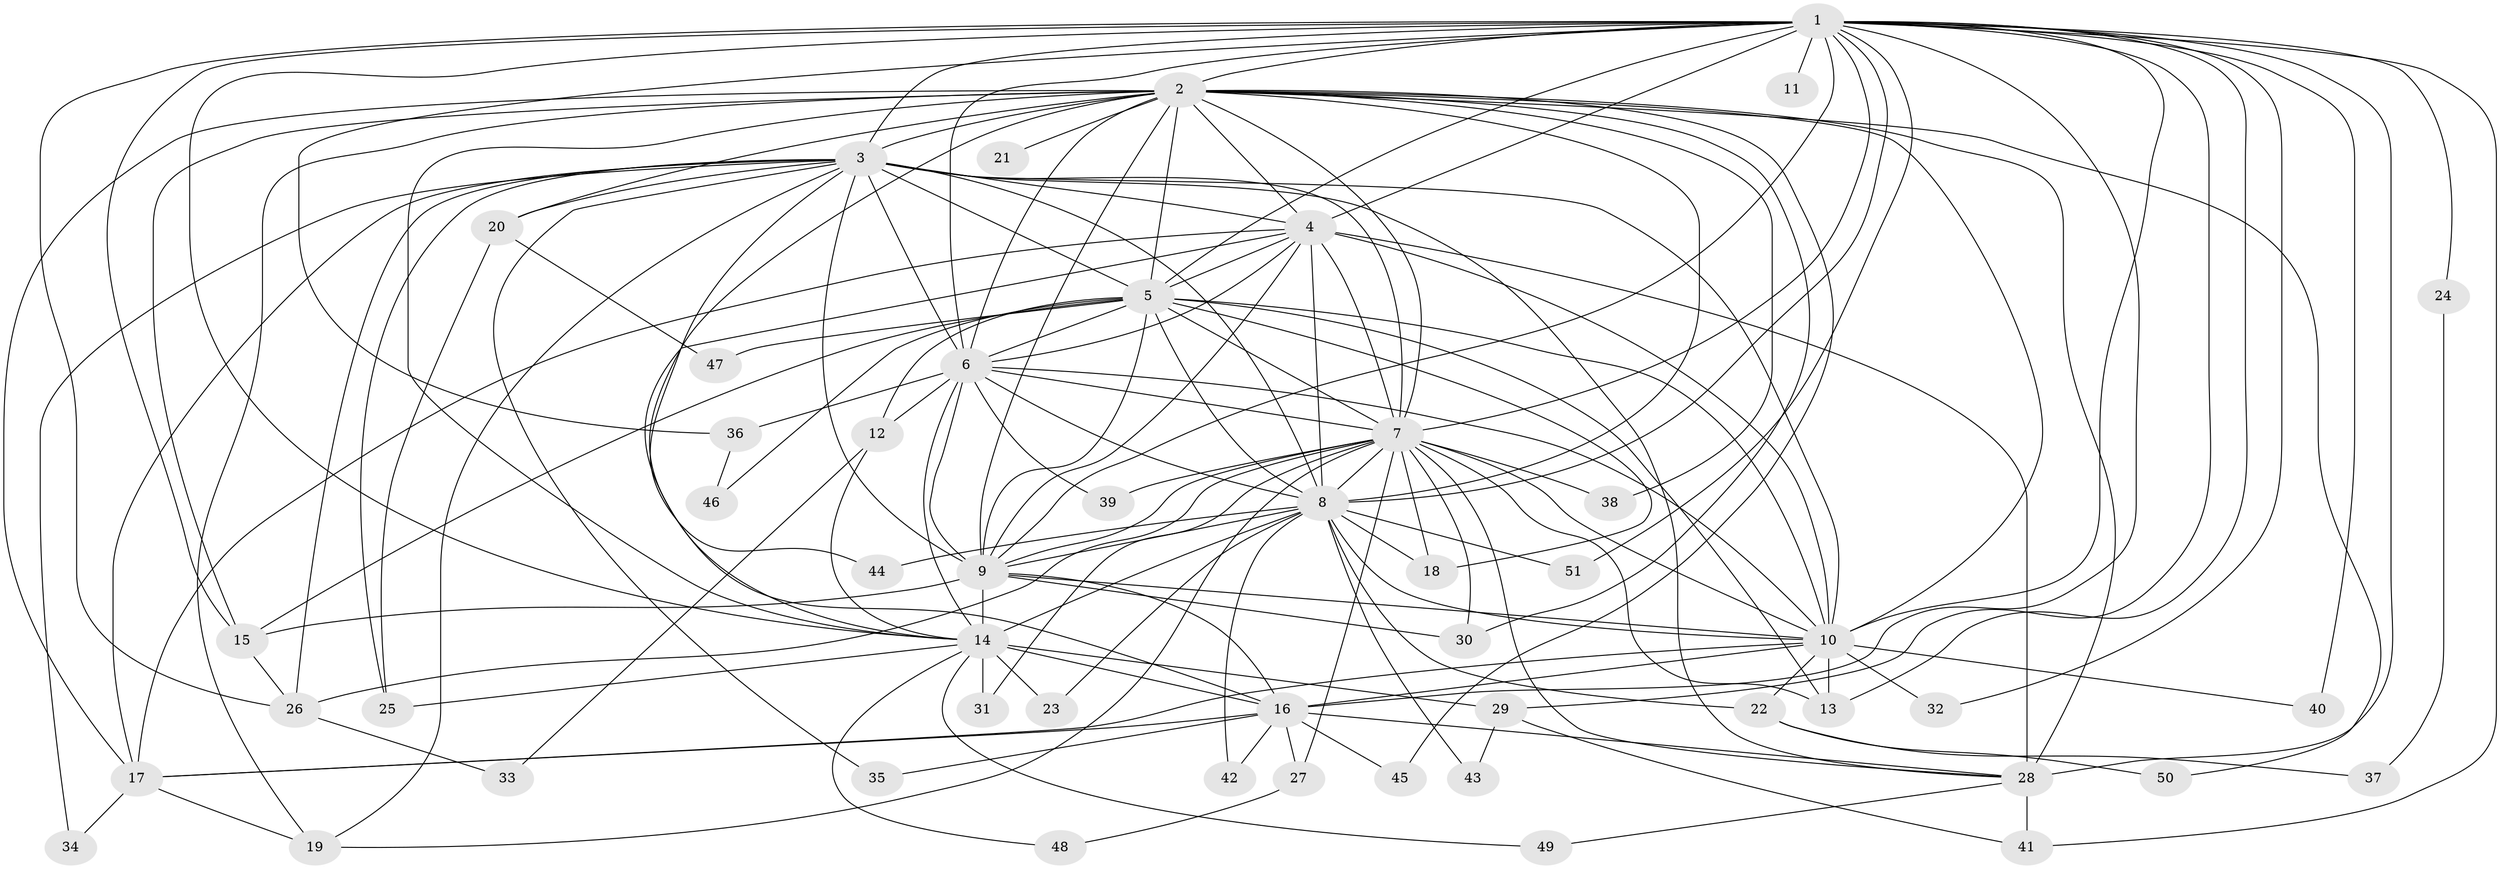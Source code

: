 // original degree distribution, {30: 0.00980392156862745, 23: 0.00980392156862745, 20: 0.00980392156862745, 21: 0.00980392156862745, 18: 0.0196078431372549, 15: 0.00980392156862745, 22: 0.00980392156862745, 19: 0.00980392156862745, 27: 0.00980392156862745, 2: 0.5196078431372549, 4: 0.12745098039215685, 3: 0.22549019607843138, 8: 0.00980392156862745, 5: 0.0196078431372549}
// Generated by graph-tools (version 1.1) at 2025/34/03/09/25 02:34:37]
// undirected, 51 vertices, 151 edges
graph export_dot {
graph [start="1"]
  node [color=gray90,style=filled];
  1;
  2;
  3;
  4;
  5;
  6;
  7;
  8;
  9;
  10;
  11;
  12;
  13;
  14;
  15;
  16;
  17;
  18;
  19;
  20;
  21;
  22;
  23;
  24;
  25;
  26;
  27;
  28;
  29;
  30;
  31;
  32;
  33;
  34;
  35;
  36;
  37;
  38;
  39;
  40;
  41;
  42;
  43;
  44;
  45;
  46;
  47;
  48;
  49;
  50;
  51;
  1 -- 2 [weight=1.0];
  1 -- 3 [weight=1.0];
  1 -- 4 [weight=1.0];
  1 -- 5 [weight=1.0];
  1 -- 6 [weight=3.0];
  1 -- 7 [weight=2.0];
  1 -- 8 [weight=1.0];
  1 -- 9 [weight=1.0];
  1 -- 10 [weight=1.0];
  1 -- 11 [weight=1.0];
  1 -- 13 [weight=1.0];
  1 -- 14 [weight=2.0];
  1 -- 15 [weight=1.0];
  1 -- 16 [weight=1.0];
  1 -- 24 [weight=1.0];
  1 -- 26 [weight=1.0];
  1 -- 28 [weight=1.0];
  1 -- 29 [weight=1.0];
  1 -- 32 [weight=1.0];
  1 -- 36 [weight=2.0];
  1 -- 40 [weight=1.0];
  1 -- 41 [weight=1.0];
  1 -- 51 [weight=1.0];
  2 -- 3 [weight=1.0];
  2 -- 4 [weight=2.0];
  2 -- 5 [weight=1.0];
  2 -- 6 [weight=1.0];
  2 -- 7 [weight=1.0];
  2 -- 8 [weight=1.0];
  2 -- 9 [weight=1.0];
  2 -- 10 [weight=1.0];
  2 -- 14 [weight=1.0];
  2 -- 15 [weight=1.0];
  2 -- 16 [weight=1.0];
  2 -- 17 [weight=1.0];
  2 -- 19 [weight=1.0];
  2 -- 20 [weight=1.0];
  2 -- 21 [weight=1.0];
  2 -- 28 [weight=1.0];
  2 -- 30 [weight=1.0];
  2 -- 38 [weight=1.0];
  2 -- 45 [weight=1.0];
  2 -- 50 [weight=1.0];
  3 -- 4 [weight=2.0];
  3 -- 5 [weight=1.0];
  3 -- 6 [weight=1.0];
  3 -- 7 [weight=1.0];
  3 -- 8 [weight=1.0];
  3 -- 9 [weight=1.0];
  3 -- 10 [weight=2.0];
  3 -- 17 [weight=1.0];
  3 -- 19 [weight=1.0];
  3 -- 20 [weight=1.0];
  3 -- 25 [weight=1.0];
  3 -- 26 [weight=1.0];
  3 -- 28 [weight=1.0];
  3 -- 34 [weight=1.0];
  3 -- 35 [weight=1.0];
  3 -- 44 [weight=1.0];
  4 -- 5 [weight=1.0];
  4 -- 6 [weight=2.0];
  4 -- 7 [weight=1.0];
  4 -- 8 [weight=1.0];
  4 -- 9 [weight=2.0];
  4 -- 10 [weight=2.0];
  4 -- 14 [weight=1.0];
  4 -- 17 [weight=1.0];
  4 -- 28 [weight=6.0];
  5 -- 6 [weight=1.0];
  5 -- 7 [weight=2.0];
  5 -- 8 [weight=2.0];
  5 -- 9 [weight=1.0];
  5 -- 10 [weight=1.0];
  5 -- 12 [weight=1.0];
  5 -- 13 [weight=1.0];
  5 -- 15 [weight=2.0];
  5 -- 18 [weight=1.0];
  5 -- 46 [weight=1.0];
  5 -- 47 [weight=1.0];
  6 -- 7 [weight=1.0];
  6 -- 8 [weight=1.0];
  6 -- 9 [weight=2.0];
  6 -- 10 [weight=1.0];
  6 -- 12 [weight=1.0];
  6 -- 14 [weight=1.0];
  6 -- 36 [weight=1.0];
  6 -- 39 [weight=1.0];
  7 -- 8 [weight=2.0];
  7 -- 9 [weight=1.0];
  7 -- 10 [weight=1.0];
  7 -- 13 [weight=2.0];
  7 -- 18 [weight=2.0];
  7 -- 19 [weight=1.0];
  7 -- 26 [weight=1.0];
  7 -- 27 [weight=1.0];
  7 -- 28 [weight=1.0];
  7 -- 30 [weight=1.0];
  7 -- 31 [weight=1.0];
  7 -- 38 [weight=1.0];
  7 -- 39 [weight=1.0];
  8 -- 9 [weight=1.0];
  8 -- 10 [weight=2.0];
  8 -- 14 [weight=2.0];
  8 -- 18 [weight=1.0];
  8 -- 22 [weight=1.0];
  8 -- 23 [weight=1.0];
  8 -- 42 [weight=1.0];
  8 -- 43 [weight=1.0];
  8 -- 44 [weight=1.0];
  8 -- 51 [weight=1.0];
  9 -- 10 [weight=1.0];
  9 -- 14 [weight=12.0];
  9 -- 15 [weight=1.0];
  9 -- 16 [weight=1.0];
  9 -- 30 [weight=1.0];
  10 -- 13 [weight=1.0];
  10 -- 16 [weight=1.0];
  10 -- 17 [weight=1.0];
  10 -- 22 [weight=1.0];
  10 -- 32 [weight=1.0];
  10 -- 40 [weight=1.0];
  12 -- 14 [weight=1.0];
  12 -- 33 [weight=1.0];
  14 -- 16 [weight=1.0];
  14 -- 23 [weight=1.0];
  14 -- 25 [weight=2.0];
  14 -- 29 [weight=1.0];
  14 -- 31 [weight=1.0];
  14 -- 48 [weight=1.0];
  14 -- 49 [weight=1.0];
  15 -- 26 [weight=1.0];
  16 -- 17 [weight=1.0];
  16 -- 27 [weight=1.0];
  16 -- 28 [weight=1.0];
  16 -- 35 [weight=1.0];
  16 -- 42 [weight=1.0];
  16 -- 45 [weight=1.0];
  17 -- 19 [weight=1.0];
  17 -- 34 [weight=1.0];
  20 -- 25 [weight=1.0];
  20 -- 47 [weight=1.0];
  22 -- 37 [weight=1.0];
  22 -- 50 [weight=1.0];
  24 -- 37 [weight=1.0];
  26 -- 33 [weight=1.0];
  27 -- 48 [weight=1.0];
  28 -- 41 [weight=1.0];
  28 -- 49 [weight=1.0];
  29 -- 41 [weight=1.0];
  29 -- 43 [weight=1.0];
  36 -- 46 [weight=1.0];
}
